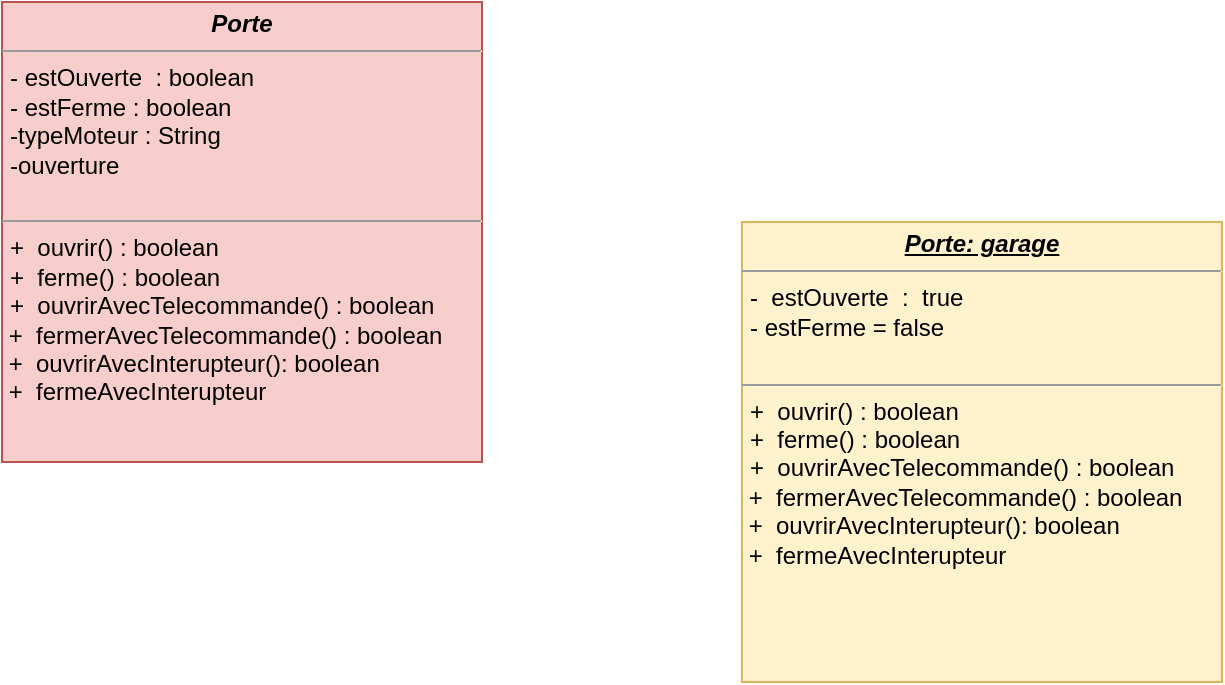 <mxfile version="20.8.10" type="github">
  <diagram id="C5RBs43oDa-KdzZeNtuy" name="Page-1">
    <mxGraphModel dx="1194" dy="738" grid="1" gridSize="10" guides="1" tooltips="1" connect="1" arrows="1" fold="1" page="1" pageScale="1" pageWidth="827" pageHeight="1169" math="0" shadow="0">
      <root>
        <mxCell id="WIyWlLk6GJQsqaUBKTNV-0" />
        <mxCell id="WIyWlLk6GJQsqaUBKTNV-1" parent="WIyWlLk6GJQsqaUBKTNV-0" />
        <mxCell id="RJzk-wzJVMDKsT1YZalG-0" value="&lt;p style=&quot;margin:0px;margin-top:4px;text-align:center;&quot;&gt;&lt;i&gt;&lt;b&gt;Porte&lt;/b&gt;&lt;/i&gt;&lt;/p&gt;&lt;hr size=&quot;1&quot;&gt;&lt;p style=&quot;margin:0px;margin-left:4px;&quot;&gt;- estOuverte&amp;nbsp; : boolean&lt;br&gt;- estFerme : boolean&lt;/p&gt;&lt;p style=&quot;margin:0px;margin-left:4px;&quot;&gt;-typeMoteur : String&lt;/p&gt;&lt;p style=&quot;margin:0px;margin-left:4px;&quot;&gt;-ouverture&lt;/p&gt;&amp;nbsp;&lt;hr size=&quot;1&quot;&gt;&lt;p style=&quot;margin:0px;margin-left:4px;&quot;&gt;+&amp;nbsp; ouvrir() : boolean&lt;br&gt;+&amp;nbsp; ferme() : boolean&lt;/p&gt;&lt;p style=&quot;margin:0px;margin-left:4px;&quot;&gt;+&amp;nbsp; ouvrirAvecTelecommande() : boolean&lt;span style=&quot;background-color: initial;&quot;&gt;&amp;nbsp;&lt;/span&gt;&lt;/p&gt;&amp;nbsp;+&amp;nbsp; fermerAvecTelecommande() : boolean&lt;br&gt;&amp;nbsp;+&amp;nbsp; ouvrirAvecInterupteur(): boolean&lt;br&gt;&amp;nbsp;+&amp;nbsp; fermeAvecInterupteur&amp;nbsp;" style="verticalAlign=top;align=left;overflow=fill;fontSize=12;fontFamily=Helvetica;html=1;fillColor=#f8cecc;strokeColor=#b85450;" vertex="1" parent="WIyWlLk6GJQsqaUBKTNV-1">
          <mxGeometry x="120" y="110" width="240" height="230" as="geometry" />
        </mxCell>
        <mxCell id="RJzk-wzJVMDKsT1YZalG-1" value="&lt;p style=&quot;margin:0px;margin-top:4px;text-align:center;&quot;&gt;&lt;i&gt;&lt;u&gt;&lt;b&gt;Porte: garage&lt;/b&gt;&lt;/u&gt;&lt;/i&gt;&lt;/p&gt;&lt;hr size=&quot;1&quot;&gt;&lt;p style=&quot;margin:0px;margin-left:4px;&quot;&gt;-&amp;nbsp; estOuverte&amp;nbsp; :&amp;nbsp; true&lt;br&gt;- estFerme = false&lt;/p&gt;&amp;nbsp;&lt;hr size=&quot;1&quot;&gt;&lt;p style=&quot;margin:0px;margin-left:4px;&quot;&gt;+&amp;nbsp; ouvrir() : boolean&lt;br&gt;+&amp;nbsp; ferme() : boolean&lt;/p&gt;&lt;p style=&quot;margin:0px;margin-left:4px;&quot;&gt;+&amp;nbsp; ouvrirAvecTelecommande() : boolean&lt;span style=&quot;background-color: initial;&quot;&gt;&amp;nbsp;&lt;/span&gt;&lt;/p&gt;&amp;nbsp;+&amp;nbsp; fermerAvecTelecommande() : boolean&lt;br&gt;&amp;nbsp;+&amp;nbsp; ouvrirAvecInterupteur(): boolean&lt;br&gt;&amp;nbsp;+&amp;nbsp; fermeAvecInterupteur&amp;nbsp;" style="verticalAlign=top;align=left;overflow=fill;fontSize=12;fontFamily=Helvetica;html=1;fillColor=#fff2cc;strokeColor=#d6b656;" vertex="1" parent="WIyWlLk6GJQsqaUBKTNV-1">
          <mxGeometry x="490" y="220" width="240" height="230" as="geometry" />
        </mxCell>
      </root>
    </mxGraphModel>
  </diagram>
</mxfile>
